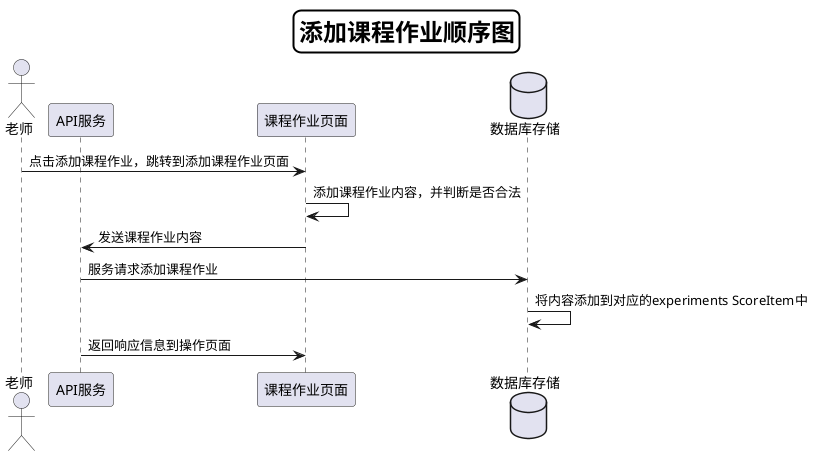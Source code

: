 @startuml
skinparam titleBorderRoundCorner 15
skinparam titleBorderThickness 2
skinparam titleBorderColor #Black
skinparam titleFontSize 24
Title 添加课程作业顺序图

actor 老师
participant  API服务
participant  课程作业页面
database 数据库存储
老师-> 课程作业页面:点击添加课程作业，跳转到添加课程作业页面
课程作业页面->课程作业页面:添加课程作业内容，并判断是否合法
课程作业页面->API服务:发送课程作业内容
API服务->数据库存储:服务请求添加课程作业
数据库存储->数据库存储:将内容添加到对应的experiments ScoreItem中
API服务->课程作业页面:返回响应信息到操作页面

@enduml
